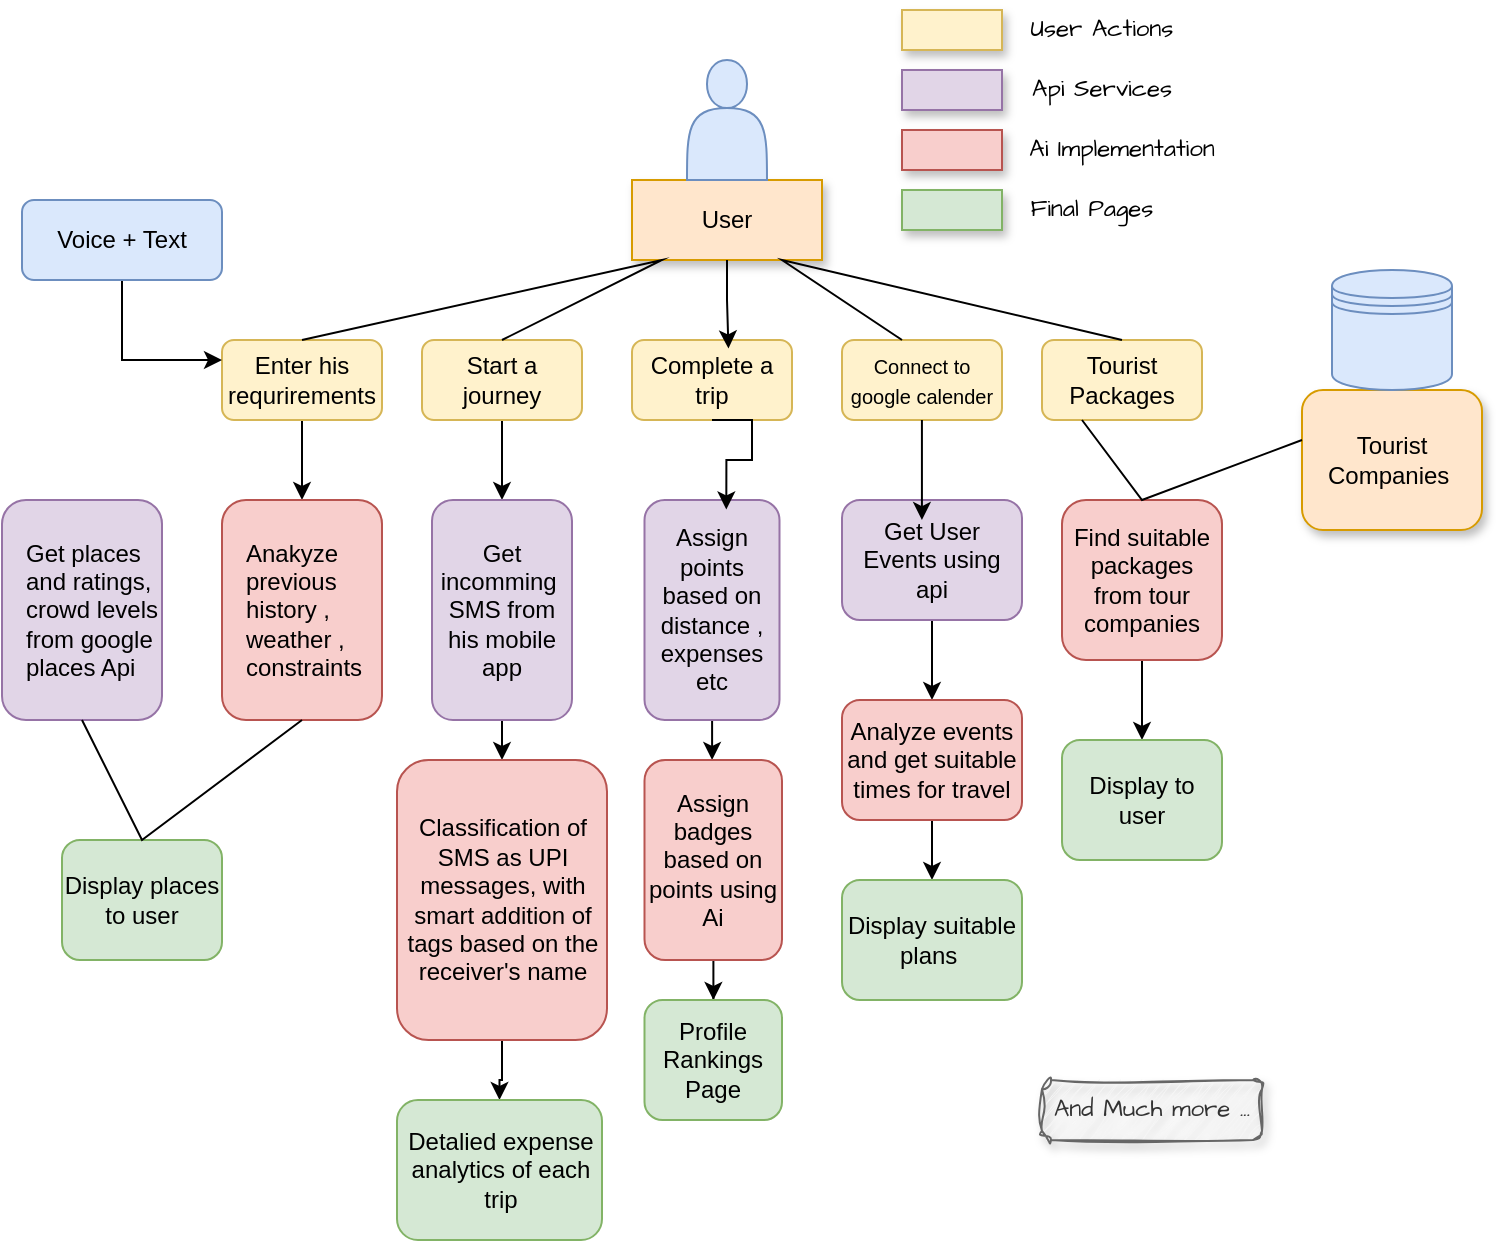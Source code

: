 <mxfile version="26.0.15">
  <diagram name="Page-1" id="PCS-ZmE9GDgtsUp0z-_P">
    <mxGraphModel dx="1235" dy="1755" grid="1" gridSize="10" guides="1" tooltips="1" connect="1" arrows="1" fold="1" page="1" pageScale="1" pageWidth="850" pageHeight="1100" math="0" shadow="0">
      <root>
        <mxCell id="0" />
        <mxCell id="1" parent="0" />
        <mxCell id="o5o4gVOaaan3RhJ73Huu-4" value="" style="rounded=1;whiteSpace=wrap;html=1;" parent="1" vertex="1">
          <mxGeometry x="365" y="-480" width="95" height="40" as="geometry" />
        </mxCell>
        <mxCell id="o5o4gVOaaan3RhJ73Huu-5" value="User" style="text;strokeColor=#d79b00;align=center;fillColor=#ffe6cc;html=1;verticalAlign=middle;whiteSpace=wrap;rounded=0;glass=0;shadow=1;" parent="1" vertex="1">
          <mxGeometry x="365" y="-480" width="95" height="40" as="geometry" />
        </mxCell>
        <mxCell id="o5o4gVOaaan3RhJ73Huu-22" style="edgeStyle=orthogonalEdgeStyle;rounded=0;orthogonalLoop=1;jettySize=auto;html=1;exitX=0.5;exitY=1;exitDx=0;exitDy=0;" parent="1" source="o5o4gVOaaan3RhJ73Huu-6" target="o5o4gVOaaan3RhJ73Huu-20" edge="1">
          <mxGeometry relative="1" as="geometry" />
        </mxCell>
        <mxCell id="o5o4gVOaaan3RhJ73Huu-6" value="" style="rounded=1;whiteSpace=wrap;html=1;fillColor=#fff2cc;strokeColor=#d6b656;" parent="1" vertex="1">
          <mxGeometry x="160" y="-400" width="80" height="40" as="geometry" />
        </mxCell>
        <mxCell id="1ehXIUHyFf3prWLtaNW7-3" value="" style="edgeStyle=orthogonalEdgeStyle;rounded=0;orthogonalLoop=1;jettySize=auto;html=1;" parent="1" source="o5o4gVOaaan3RhJ73Huu-7" target="1ehXIUHyFf3prWLtaNW7-2" edge="1">
          <mxGeometry relative="1" as="geometry" />
        </mxCell>
        <mxCell id="o5o4gVOaaan3RhJ73Huu-7" value="Start a journey" style="rounded=1;whiteSpace=wrap;html=1;fillColor=#fff2cc;strokeColor=#d6b656;" parent="1" vertex="1">
          <mxGeometry x="260" y="-400" width="80" height="40" as="geometry" />
        </mxCell>
        <mxCell id="o5o4gVOaaan3RhJ73Huu-8" value="Complete a trip" style="rounded=1;whiteSpace=wrap;html=1;fillColor=#fff2cc;strokeColor=#d6b656;" parent="1" vertex="1">
          <mxGeometry x="365" y="-400" width="80" height="40" as="geometry" />
        </mxCell>
        <mxCell id="o5o4gVOaaan3RhJ73Huu-9" value="&lt;font style=&quot;font-size: 10px;&quot;&gt;Connect to google calender&lt;/font&gt;" style="rounded=1;whiteSpace=wrap;html=1;fillColor=#fff2cc;strokeColor=#d6b656;" parent="1" vertex="1">
          <mxGeometry x="470" y="-400" width="80" height="40" as="geometry" />
        </mxCell>
        <mxCell id="o5o4gVOaaan3RhJ73Huu-10" value="Tourist Packages" style="rounded=1;whiteSpace=wrap;html=1;fillColor=#fff2cc;strokeColor=#d6b656;" parent="1" vertex="1">
          <mxGeometry x="570" y="-400" width="80" height="40" as="geometry" />
        </mxCell>
        <mxCell id="o5o4gVOaaan3RhJ73Huu-15" style="edgeStyle=orthogonalEdgeStyle;rounded=0;orthogonalLoop=1;jettySize=auto;html=1;exitX=0.5;exitY=1;exitDx=0;exitDy=0;entryX=0.603;entryY=0.105;entryDx=0;entryDy=0;entryPerimeter=0;" parent="1" source="o5o4gVOaaan3RhJ73Huu-5" target="o5o4gVOaaan3RhJ73Huu-8" edge="1">
          <mxGeometry relative="1" as="geometry" />
        </mxCell>
        <mxCell id="o5o4gVOaaan3RhJ73Huu-17" value="" style="endArrow=none;html=1;rounded=0;entryX=0.5;entryY=0;entryDx=0;entryDy=0;exitX=0.35;exitY=-0.035;exitDx=0;exitDy=0;exitPerimeter=0;" parent="1" source="o5o4gVOaaan3RhJ73Huu-9" target="o5o4gVOaaan3RhJ73Huu-10" edge="1">
          <mxGeometry width="50" height="50" relative="1" as="geometry">
            <mxPoint x="400" y="-230" as="sourcePoint" />
            <mxPoint x="450" y="-280" as="targetPoint" />
            <Array as="points">
              <mxPoint x="500" y="-400" />
              <mxPoint x="440" y="-440" />
            </Array>
          </mxGeometry>
        </mxCell>
        <mxCell id="o5o4gVOaaan3RhJ73Huu-18" value="" style="endArrow=none;html=1;rounded=0;exitX=0.5;exitY=0;exitDx=0;exitDy=0;entryX=0.5;entryY=0;entryDx=0;entryDy=0;" parent="1" source="o5o4gVOaaan3RhJ73Huu-6" target="o5o4gVOaaan3RhJ73Huu-7" edge="1">
          <mxGeometry width="50" height="50" relative="1" as="geometry">
            <mxPoint x="400" y="-230" as="sourcePoint" />
            <mxPoint x="450" y="-280" as="targetPoint" />
            <Array as="points">
              <mxPoint x="380" y="-440" />
            </Array>
          </mxGeometry>
        </mxCell>
        <mxCell id="o5o4gVOaaan3RhJ73Huu-19" value="Enter his requrirements" style="text;strokeColor=none;align=center;fillColor=none;html=1;verticalAlign=middle;whiteSpace=wrap;rounded=0;" parent="1" vertex="1">
          <mxGeometry x="170" y="-395" width="60" height="30" as="geometry" />
        </mxCell>
        <mxCell id="o5o4gVOaaan3RhJ73Huu-20" value="" style="rounded=1;whiteSpace=wrap;html=1;fillColor=#f8cecc;strokeColor=#b85450;" parent="1" vertex="1">
          <mxGeometry x="160" y="-320" width="80" height="110" as="geometry" />
        </mxCell>
        <mxCell id="o5o4gVOaaan3RhJ73Huu-21" value="Anakyze&amp;nbsp; previous history , weather , constraints" style="text;strokeColor=none;align=left;fillColor=none;html=1;verticalAlign=middle;whiteSpace=wrap;rounded=0;" parent="1" vertex="1">
          <mxGeometry x="170" y="-280" width="60" height="30" as="geometry" />
        </mxCell>
        <mxCell id="o5o4gVOaaan3RhJ73Huu-23" value="" style="rounded=1;whiteSpace=wrap;html=1;fillColor=#e1d5e7;strokeColor=#9673a6;" parent="1" vertex="1">
          <mxGeometry x="50" y="-320" width="80" height="110" as="geometry" />
        </mxCell>
        <mxCell id="o5o4gVOaaan3RhJ73Huu-25" value="Get places and ratings,&lt;div&gt;crowd levels from google places Api&lt;/div&gt;" style="text;strokeColor=none;align=left;fillColor=none;html=1;verticalAlign=middle;whiteSpace=wrap;rounded=0;sketch=1;curveFitting=1;jiggle=2;" parent="1" vertex="1">
          <mxGeometry x="60" y="-280" width="80" height="30" as="geometry" />
        </mxCell>
        <mxCell id="o5o4gVOaaan3RhJ73Huu-27" value="Display places to&amp;nbsp;&lt;span style=&quot;background-color: transparent; color: light-dark(rgb(0, 0, 0), rgb(255, 255, 255));&quot;&gt;user&lt;/span&gt;" style="rounded=1;whiteSpace=wrap;html=1;fillColor=#d5e8d4;strokeColor=#82b366;" parent="1" vertex="1">
          <mxGeometry x="80" y="-150" width="80" height="60" as="geometry" />
        </mxCell>
        <mxCell id="1ehXIUHyFf3prWLtaNW7-1" value="" style="endArrow=none;html=1;rounded=0;entryX=0.5;entryY=1;entryDx=0;entryDy=0;exitX=0.5;exitY=1;exitDx=0;exitDy=0;" parent="1" source="o5o4gVOaaan3RhJ73Huu-20" target="o5o4gVOaaan3RhJ73Huu-23" edge="1">
          <mxGeometry width="50" height="50" relative="1" as="geometry">
            <mxPoint x="400" y="-220" as="sourcePoint" />
            <mxPoint x="450" y="-270" as="targetPoint" />
            <Array as="points">
              <mxPoint x="120" y="-150" />
            </Array>
          </mxGeometry>
        </mxCell>
        <mxCell id="1ehXIUHyFf3prWLtaNW7-4" style="edgeStyle=orthogonalEdgeStyle;rounded=0;orthogonalLoop=1;jettySize=auto;html=1;exitX=0.5;exitY=1;exitDx=0;exitDy=0;" parent="1" source="1ehXIUHyFf3prWLtaNW7-2" edge="1">
          <mxGeometry relative="1" as="geometry">
            <mxPoint x="300" y="-190" as="targetPoint" />
          </mxGeometry>
        </mxCell>
        <mxCell id="1ehXIUHyFf3prWLtaNW7-2" value="Get incomming&amp;nbsp;&lt;div&gt;&lt;span style=&quot;background-color: transparent; color: light-dark(rgb(0, 0, 0), rgb(255, 255, 255));&quot;&gt;SMS from his mobile app&lt;/span&gt;&lt;/div&gt;" style="rounded=1;whiteSpace=wrap;html=1;fillColor=#e1d5e7;strokeColor=#9673a6;" parent="1" vertex="1">
          <mxGeometry x="265" y="-320" width="70" height="110" as="geometry" />
        </mxCell>
        <mxCell id="1ehXIUHyFf3prWLtaNW7-12" value="" style="edgeStyle=orthogonalEdgeStyle;rounded=0;orthogonalLoop=1;jettySize=auto;html=1;" parent="1" source="1ehXIUHyFf3prWLtaNW7-9" target="1ehXIUHyFf3prWLtaNW7-11" edge="1">
          <mxGeometry relative="1" as="geometry" />
        </mxCell>
        <mxCell id="1ehXIUHyFf3prWLtaNW7-9" value="&lt;div style=&quot;&quot;&gt;&lt;span style=&quot;background-color: transparent; color: light-dark(rgb(0, 0, 0), rgb(255, 255, 255));&quot;&gt;Classification of SMS as UPI messages, with smart addition of tags based on the receiver&#39;s name&lt;/span&gt;&lt;/div&gt;" style="rounded=1;whiteSpace=wrap;html=1;align=center;fillColor=#f8cecc;strokeColor=#b85450;" parent="1" vertex="1">
          <mxGeometry x="247.5" y="-190" width="105" height="140" as="geometry" />
        </mxCell>
        <mxCell id="1ehXIUHyFf3prWLtaNW7-11" value="Detalied expense analytics of each trip" style="whiteSpace=wrap;html=1;rounded=1;fillColor=#d5e8d4;strokeColor=#82b366;" parent="1" vertex="1">
          <mxGeometry x="247.5" y="-20" width="102.5" height="70" as="geometry" />
        </mxCell>
        <mxCell id="1ehXIUHyFf3prWLtaNW7-16" value="" style="shape=actor;whiteSpace=wrap;html=1;fillColor=#dae8fc;strokeColor=#6c8ebf;" parent="1" vertex="1">
          <mxGeometry x="392.5" y="-540" width="40" height="60" as="geometry" />
        </mxCell>
        <mxCell id="1ehXIUHyFf3prWLtaNW7-19" style="edgeStyle=orthogonalEdgeStyle;rounded=0;orthogonalLoop=1;jettySize=auto;html=1;entryX=0;entryY=0.25;entryDx=0;entryDy=0;" parent="1" source="1ehXIUHyFf3prWLtaNW7-18" target="o5o4gVOaaan3RhJ73Huu-6" edge="1">
          <mxGeometry relative="1" as="geometry" />
        </mxCell>
        <mxCell id="1ehXIUHyFf3prWLtaNW7-18" value="Voice + Text" style="rounded=1;whiteSpace=wrap;html=1;fillColor=#dae8fc;strokeColor=#6c8ebf;" parent="1" vertex="1">
          <mxGeometry x="60" y="-470" width="100" height="40" as="geometry" />
        </mxCell>
        <mxCell id="1ehXIUHyFf3prWLtaNW7-25" value="" style="edgeStyle=orthogonalEdgeStyle;rounded=0;orthogonalLoop=1;jettySize=auto;html=1;" parent="1" source="1ehXIUHyFf3prWLtaNW7-21" target="1ehXIUHyFf3prWLtaNW7-24" edge="1">
          <mxGeometry relative="1" as="geometry" />
        </mxCell>
        <mxCell id="1ehXIUHyFf3prWLtaNW7-21" value="Assign points based on distance , expenses etc" style="whiteSpace=wrap;html=1;rounded=1;fillColor=#e1d5e7;strokeColor=#9673a6;" parent="1" vertex="1">
          <mxGeometry x="371.25" y="-320" width="67.5" height="110" as="geometry" />
        </mxCell>
        <mxCell id="1ehXIUHyFf3prWLtaNW7-23" style="edgeStyle=orthogonalEdgeStyle;rounded=0;orthogonalLoop=1;jettySize=auto;html=1;exitX=0.5;exitY=1;exitDx=0;exitDy=0;entryX=0.606;entryY=0.043;entryDx=0;entryDy=0;entryPerimeter=0;" parent="1" source="o5o4gVOaaan3RhJ73Huu-8" target="1ehXIUHyFf3prWLtaNW7-21" edge="1">
          <mxGeometry relative="1" as="geometry">
            <Array as="points">
              <mxPoint x="425" y="-360" />
              <mxPoint x="425" y="-340" />
              <mxPoint x="412" y="-340" />
            </Array>
          </mxGeometry>
        </mxCell>
        <mxCell id="1ehXIUHyFf3prWLtaNW7-27" value="" style="edgeStyle=orthogonalEdgeStyle;rounded=0;orthogonalLoop=1;jettySize=auto;html=1;" parent="1" source="1ehXIUHyFf3prWLtaNW7-24" target="1ehXIUHyFf3prWLtaNW7-26" edge="1">
          <mxGeometry relative="1" as="geometry" />
        </mxCell>
        <mxCell id="1ehXIUHyFf3prWLtaNW7-24" value="Assign badges based on points using Ai" style="whiteSpace=wrap;html=1;rounded=1;fillColor=#f8cecc;strokeColor=#b85450;" parent="1" vertex="1">
          <mxGeometry x="371.25" y="-190" width="68.75" height="100" as="geometry" />
        </mxCell>
        <mxCell id="1ehXIUHyFf3prWLtaNW7-26" value="Profile Rankings Page" style="whiteSpace=wrap;html=1;rounded=1;fillColor=#d5e8d4;strokeColor=#82b366;" parent="1" vertex="1">
          <mxGeometry x="371.25" y="-70" width="68.75" height="60" as="geometry" />
        </mxCell>
        <mxCell id="1ehXIUHyFf3prWLtaNW7-32" value="" style="edgeStyle=orthogonalEdgeStyle;rounded=0;orthogonalLoop=1;jettySize=auto;html=1;" parent="1" source="1ehXIUHyFf3prWLtaNW7-28" target="1ehXIUHyFf3prWLtaNW7-31" edge="1">
          <mxGeometry relative="1" as="geometry" />
        </mxCell>
        <mxCell id="1ehXIUHyFf3prWLtaNW7-28" value="Get User Events using api" style="whiteSpace=wrap;html=1;rounded=1;fillColor=#e1d5e7;strokeColor=#9673a6;" parent="1" vertex="1">
          <mxGeometry x="470" y="-320" width="90" height="60" as="geometry" />
        </mxCell>
        <mxCell id="1ehXIUHyFf3prWLtaNW7-30" style="edgeStyle=orthogonalEdgeStyle;rounded=0;orthogonalLoop=1;jettySize=auto;html=1;entryX=0.444;entryY=0.167;entryDx=0;entryDy=0;entryPerimeter=0;" parent="1" source="o5o4gVOaaan3RhJ73Huu-9" target="1ehXIUHyFf3prWLtaNW7-28" edge="1">
          <mxGeometry relative="1" as="geometry" />
        </mxCell>
        <mxCell id="1ehXIUHyFf3prWLtaNW7-34" value="" style="edgeStyle=orthogonalEdgeStyle;rounded=0;orthogonalLoop=1;jettySize=auto;html=1;" parent="1" source="1ehXIUHyFf3prWLtaNW7-31" target="1ehXIUHyFf3prWLtaNW7-33" edge="1">
          <mxGeometry relative="1" as="geometry" />
        </mxCell>
        <mxCell id="1ehXIUHyFf3prWLtaNW7-31" value="Analyze events and get suitable times for travel" style="whiteSpace=wrap;html=1;rounded=1;fillColor=#f8cecc;strokeColor=#b85450;" parent="1" vertex="1">
          <mxGeometry x="470" y="-220" width="90" height="60" as="geometry" />
        </mxCell>
        <mxCell id="1ehXIUHyFf3prWLtaNW7-33" value="Display suitable plans&amp;nbsp;" style="whiteSpace=wrap;html=1;rounded=1;fillColor=#d5e8d4;strokeColor=#82b366;" parent="1" vertex="1">
          <mxGeometry x="470" y="-130" width="90" height="60" as="geometry" />
        </mxCell>
        <mxCell id="1ehXIUHyFf3prWLtaNW7-35" value="Tourist Companies&amp;nbsp;" style="rounded=1;whiteSpace=wrap;html=1;fillColor=#ffe6cc;strokeColor=#d79b00;shadow=1;" parent="1" vertex="1">
          <mxGeometry x="700" y="-375" width="90" height="70" as="geometry" />
        </mxCell>
        <mxCell id="1ehXIUHyFf3prWLtaNW7-38" value="" style="edgeStyle=orthogonalEdgeStyle;rounded=0;orthogonalLoop=1;jettySize=auto;html=1;" parent="1" source="1ehXIUHyFf3prWLtaNW7-36" target="1ehXIUHyFf3prWLtaNW7-37" edge="1">
          <mxGeometry relative="1" as="geometry" />
        </mxCell>
        <mxCell id="1ehXIUHyFf3prWLtaNW7-36" value="Find suitable packages from tour companies" style="rounded=1;whiteSpace=wrap;html=1;fillColor=#f8cecc;strokeColor=#b85450;" parent="1" vertex="1">
          <mxGeometry x="580" y="-320" width="80" height="80" as="geometry" />
        </mxCell>
        <mxCell id="1ehXIUHyFf3prWLtaNW7-37" value="Display to user" style="whiteSpace=wrap;html=1;rounded=1;fillColor=#d5e8d4;strokeColor=#82b366;" parent="1" vertex="1">
          <mxGeometry x="580" y="-200" width="80" height="60" as="geometry" />
        </mxCell>
        <mxCell id="1ehXIUHyFf3prWLtaNW7-42" value="" style="endArrow=none;html=1;rounded=0;exitX=0.25;exitY=1;exitDx=0;exitDy=0;entryX=0;entryY=0.357;entryDx=0;entryDy=0;entryPerimeter=0;" parent="1" source="o5o4gVOaaan3RhJ73Huu-10" target="1ehXIUHyFf3prWLtaNW7-35" edge="1">
          <mxGeometry width="50" height="50" relative="1" as="geometry">
            <mxPoint x="610" y="-310" as="sourcePoint" />
            <mxPoint x="660" y="-360" as="targetPoint" />
            <Array as="points">
              <mxPoint x="620" y="-320" />
            </Array>
          </mxGeometry>
        </mxCell>
        <mxCell id="1ehXIUHyFf3prWLtaNW7-43" value="" style="shape=datastore;whiteSpace=wrap;html=1;fillColor=#dae8fc;strokeColor=#6c8ebf;" parent="1" vertex="1">
          <mxGeometry x="715" y="-435" width="60" height="60" as="geometry" />
        </mxCell>
        <mxCell id="TvqsPF1gacw0Fb4t50jP-1" value="" style="rounded=0;whiteSpace=wrap;html=1;hachureGap=4;fontFamily=Architects Daughter;fontSource=https%3A%2F%2Ffonts.googleapis.com%2Fcss%3Ffamily%3DArchitects%2BDaughter;glass=0;shadow=1;fillColor=#fff2cc;strokeColor=#d6b656;" vertex="1" parent="1">
          <mxGeometry x="500" y="-565" width="50" height="20" as="geometry" />
        </mxCell>
        <mxCell id="TvqsPF1gacw0Fb4t50jP-3" value="User Actions" style="text;strokeColor=none;align=center;fillColor=none;html=1;verticalAlign=middle;whiteSpace=wrap;rounded=0;fontFamily=Architects Daughter;fontSource=https%3A%2F%2Ffonts.googleapis.com%2Fcss%3Ffamily%3DArchitects%2BDaughter;" vertex="1" parent="1">
          <mxGeometry x="550" y="-570" width="100" height="30" as="geometry" />
        </mxCell>
        <mxCell id="TvqsPF1gacw0Fb4t50jP-6" value="" style="rounded=0;whiteSpace=wrap;html=1;hachureGap=4;fontFamily=Architects Daughter;fontSource=https%3A%2F%2Ffonts.googleapis.com%2Fcss%3Ffamily%3DArchitects%2BDaughter;glass=0;shadow=1;fillColor=#e1d5e7;strokeColor=#9673a6;" vertex="1" parent="1">
          <mxGeometry x="500" y="-535" width="50" height="20" as="geometry" />
        </mxCell>
        <mxCell id="TvqsPF1gacw0Fb4t50jP-7" value="Api Services" style="text;strokeColor=none;align=center;fillColor=none;html=1;verticalAlign=middle;whiteSpace=wrap;rounded=0;fontFamily=Architects Daughter;fontSource=https%3A%2F%2Ffonts.googleapis.com%2Fcss%3Ffamily%3DArchitects%2BDaughter;" vertex="1" parent="1">
          <mxGeometry x="550" y="-540" width="100" height="30" as="geometry" />
        </mxCell>
        <mxCell id="TvqsPF1gacw0Fb4t50jP-8" value="" style="rounded=0;whiteSpace=wrap;html=1;hachureGap=4;fontFamily=Architects Daughter;fontSource=https%3A%2F%2Ffonts.googleapis.com%2Fcss%3Ffamily%3DArchitects%2BDaughter;glass=0;shadow=1;fillColor=#f8cecc;strokeColor=#b85450;" vertex="1" parent="1">
          <mxGeometry x="500" y="-505" width="50" height="20" as="geometry" />
        </mxCell>
        <mxCell id="TvqsPF1gacw0Fb4t50jP-9" value="Ai Implementation" style="text;strokeColor=none;align=center;fillColor=none;html=1;verticalAlign=middle;whiteSpace=wrap;rounded=0;fontFamily=Architects Daughter;fontSource=https%3A%2F%2Ffonts.googleapis.com%2Fcss%3Ffamily%3DArchitects%2BDaughter;" vertex="1" parent="1">
          <mxGeometry x="550" y="-510" width="120" height="30" as="geometry" />
        </mxCell>
        <mxCell id="TvqsPF1gacw0Fb4t50jP-10" value="" style="rounded=0;whiteSpace=wrap;html=1;hachureGap=4;fontFamily=Architects Daughter;fontSource=https%3A%2F%2Ffonts.googleapis.com%2Fcss%3Ffamily%3DArchitects%2BDaughter;glass=0;shadow=1;fillColor=#d5e8d4;strokeColor=#82b366;" vertex="1" parent="1">
          <mxGeometry x="500" y="-475" width="50" height="20" as="geometry" />
        </mxCell>
        <mxCell id="TvqsPF1gacw0Fb4t50jP-11" value="Final Pages" style="text;strokeColor=none;align=center;fillColor=none;html=1;verticalAlign=middle;whiteSpace=wrap;rounded=0;fontFamily=Architects Daughter;fontSource=https%3A%2F%2Ffonts.googleapis.com%2Fcss%3Ffamily%3DArchitects%2BDaughter;" vertex="1" parent="1">
          <mxGeometry x="550" y="-480" width="90" height="30" as="geometry" />
        </mxCell>
        <mxCell id="TvqsPF1gacw0Fb4t50jP-12" value="And Much more ..." style="text;strokeColor=#666666;align=center;fillColor=#f5f5f5;html=1;verticalAlign=middle;whiteSpace=wrap;rounded=1;fontFamily=Architects Daughter;fontSource=https%3A%2F%2Ffonts.googleapis.com%2Fcss%3Ffamily%3DArchitects%2BDaughter;fontColor=#333333;shadow=1;sketch=1;curveFitting=1;jiggle=2;" vertex="1" parent="1">
          <mxGeometry x="570" y="-30" width="110" height="30" as="geometry" />
        </mxCell>
      </root>
    </mxGraphModel>
  </diagram>
</mxfile>
